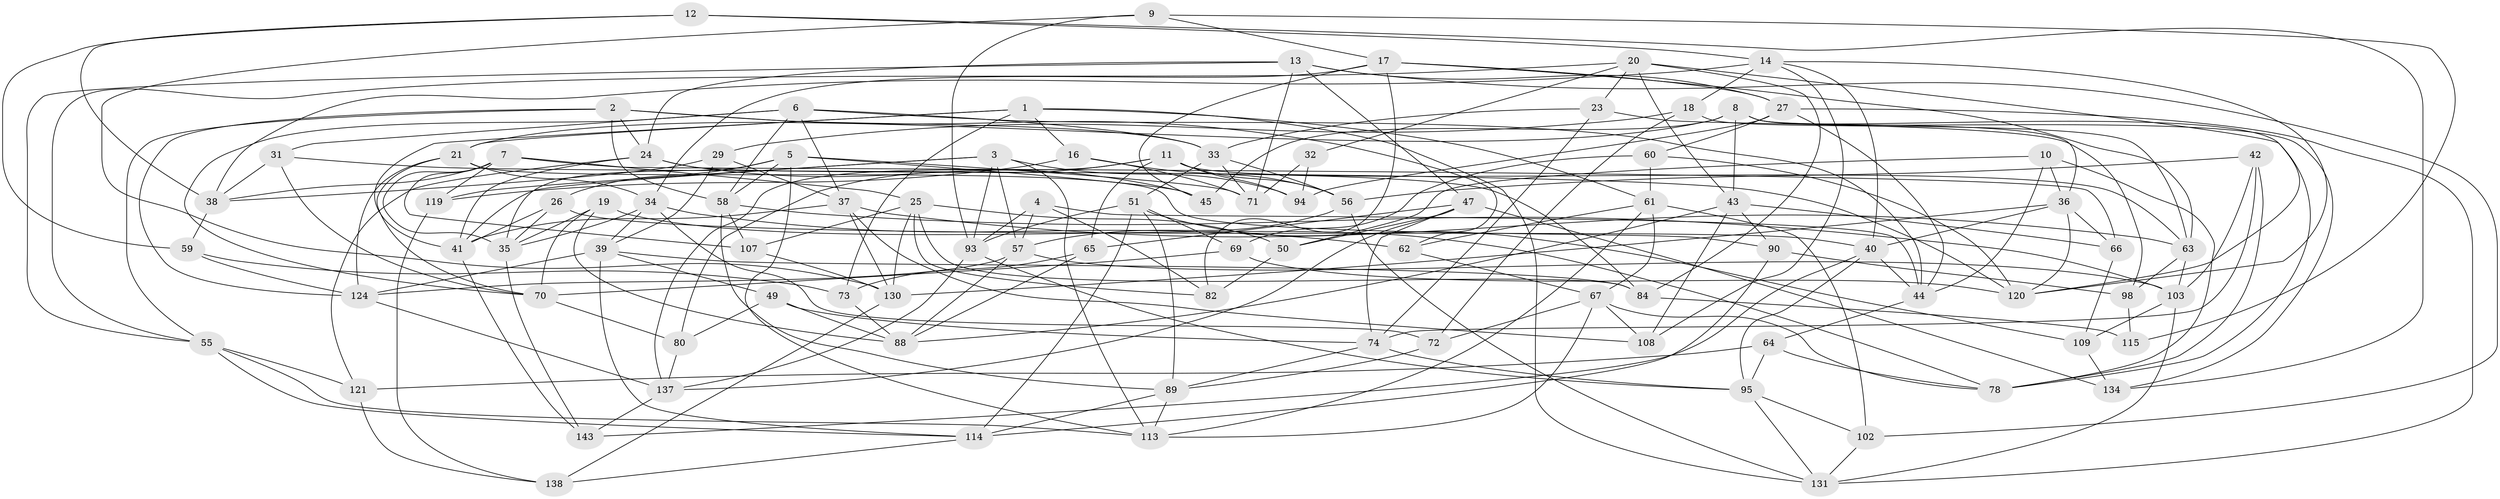 // original degree distribution, {4: 1.0}
// Generated by graph-tools (version 1.1) at 2025/42/03/06/25 10:42:20]
// undirected, 93 vertices, 237 edges
graph export_dot {
graph [start="1"]
  node [color=gray90,style=filled];
  1 [super="+15"];
  2 [super="+52"];
  3 [super="+75"];
  4;
  5 [super="+30"];
  6 [super="+140"];
  7 [super="+53"];
  8 [super="+28"];
  9;
  10;
  11 [super="+100"];
  12;
  13 [super="+117"];
  14 [super="+87"];
  16;
  17 [super="+116"];
  18;
  19;
  20 [super="+22"];
  21 [super="+91"];
  23;
  24 [super="+48"];
  25 [super="+141"];
  26;
  27 [super="+133"];
  29;
  31;
  32;
  33 [super="+54"];
  34 [super="+46"];
  35 [super="+118"];
  36 [super="+86"];
  37 [super="+85"];
  38 [super="+104"];
  39 [super="+127"];
  40 [super="+123"];
  41 [super="+96"];
  42;
  43 [super="+132"];
  44 [super="+68"];
  45;
  47 [super="+110"];
  49;
  50;
  51 [super="+83"];
  55 [super="+81"];
  56 [super="+79"];
  57 [super="+112"];
  58 [super="+77"];
  59;
  60;
  61 [super="+76"];
  62;
  63 [super="+92"];
  64;
  65;
  66;
  67 [super="+111"];
  69;
  70 [super="+128"];
  71 [super="+139"];
  72;
  73;
  74 [super="+99"];
  78 [super="+135"];
  80;
  82;
  84 [super="+145"];
  88 [super="+126"];
  89 [super="+105"];
  90;
  93 [super="+97"];
  94;
  95 [super="+101"];
  98;
  102;
  103 [super="+106"];
  107;
  108;
  109;
  113 [super="+122"];
  114 [super="+125"];
  115;
  119;
  120 [super="+129"];
  121;
  124 [super="+146"];
  130 [super="+144"];
  131 [super="+136"];
  134;
  137 [super="+142"];
  138;
  143;
  1 -- 21;
  1 -- 16;
  1 -- 131;
  1 -- 73;
  1 -- 41;
  1 -- 61;
  2 -- 24;
  2 -- 58;
  2 -- 33;
  2 -- 62;
  2 -- 55;
  2 -- 124;
  3 -- 57;
  3 -- 94;
  3 -- 119;
  3 -- 41;
  3 -- 93;
  3 -- 113;
  4 -- 44;
  4 -- 82;
  4 -- 57;
  4 -- 93;
  5 -- 113;
  5 -- 26;
  5 -- 45;
  5 -- 71;
  5 -- 35;
  5 -- 58;
  6 -- 37;
  6 -- 58;
  6 -- 33;
  6 -- 70;
  6 -- 44;
  6 -- 31;
  7 -- 107;
  7 -- 38;
  7 -- 25;
  7 -- 66;
  7 -- 35;
  7 -- 119;
  8 -- 134;
  8 -- 45;
  8 -- 21;
  8 -- 78;
  8 -- 36;
  8 -- 43;
  9 -- 93;
  9 -- 130;
  9 -- 115;
  9 -- 17;
  10 -- 78;
  10 -- 50;
  10 -- 44;
  10 -- 36;
  11 -- 63;
  11 -- 80;
  11 -- 65;
  11 -- 94;
  11 -- 56;
  11 -- 137;
  12 -- 59;
  12 -- 14;
  12 -- 134;
  12 -- 38;
  13 -- 24;
  13 -- 55;
  13 -- 102;
  13 -- 71;
  13 -- 47;
  13 -- 27;
  14 -- 18;
  14 -- 40;
  14 -- 38;
  14 -- 108;
  14 -- 120;
  16 -- 56;
  16 -- 119;
  16 -- 71;
  17 -- 45;
  17 -- 63;
  17 -- 82;
  17 -- 27;
  17 -- 34;
  18 -- 29;
  18 -- 63;
  18 -- 72;
  19 -- 70;
  19 -- 88;
  19 -- 35;
  19 -- 78;
  20 -- 23;
  20 -- 55;
  20 -- 120;
  20 -- 32;
  20 -- 43;
  20 -- 84;
  21 -- 70;
  21 -- 124;
  21 -- 90;
  21 -- 34;
  23 -- 98;
  23 -- 33;
  23 -- 74;
  24 -- 45;
  24 -- 121;
  24 -- 84;
  24 -- 41;
  25 -- 107;
  25 -- 50;
  25 -- 82;
  25 -- 130;
  25 -- 84;
  26 -- 41;
  26 -- 40;
  26 -- 35;
  27 -- 94;
  27 -- 131;
  27 -- 60;
  27 -- 44;
  29 -- 37;
  29 -- 38;
  29 -- 39;
  31 -- 70;
  31 -- 38;
  31 -- 120;
  32 -- 71 [weight=2];
  32 -- 94;
  33 -- 71;
  33 -- 51;
  33 -- 56;
  34 -- 62;
  34 -- 39;
  34 -- 72;
  34 -- 35;
  35 -- 143;
  36 -- 130;
  36 -- 66;
  36 -- 120;
  36 -- 40;
  37 -- 41;
  37 -- 130;
  37 -- 108;
  37 -- 63;
  38 -- 59;
  39 -- 84;
  39 -- 49;
  39 -- 124;
  39 -- 114;
  40 -- 143;
  40 -- 95;
  40 -- 44;
  41 -- 143;
  42 -- 74;
  42 -- 56;
  42 -- 103;
  42 -- 78;
  43 -- 88;
  43 -- 66;
  43 -- 90;
  43 -- 108;
  44 -- 64;
  47 -- 50;
  47 -- 137;
  47 -- 65;
  47 -- 134;
  47 -- 74;
  49 -- 80;
  49 -- 88;
  49 -- 74;
  50 -- 82;
  51 -- 109;
  51 -- 93;
  51 -- 114;
  51 -- 69;
  51 -- 89;
  55 -- 121;
  55 -- 113;
  55 -- 114;
  56 -- 57;
  56 -- 131;
  57 -- 103;
  57 -- 88;
  57 -- 124;
  58 -- 103;
  58 -- 107;
  58 -- 89;
  59 -- 73;
  59 -- 124;
  60 -- 69;
  60 -- 61;
  60 -- 120;
  61 -- 113;
  61 -- 67;
  61 -- 102;
  61 -- 62;
  62 -- 67;
  63 -- 98;
  63 -- 103;
  64 -- 121;
  64 -- 95;
  64 -- 78;
  65 -- 73;
  65 -- 88;
  66 -- 109;
  67 -- 78;
  67 -- 72;
  67 -- 108;
  67 -- 113;
  69 -- 120;
  69 -- 70;
  70 -- 80;
  72 -- 89;
  73 -- 88;
  74 -- 95;
  74 -- 89;
  80 -- 137;
  84 -- 115 [weight=2];
  89 -- 113;
  89 -- 114;
  90 -- 114;
  90 -- 98;
  93 -- 95;
  93 -- 137;
  95 -- 102;
  95 -- 131;
  98 -- 115;
  102 -- 131;
  103 -- 131;
  103 -- 109;
  107 -- 130;
  109 -- 134;
  114 -- 138;
  119 -- 138;
  121 -- 138;
  124 -- 137;
  130 -- 138;
  137 -- 143;
}
